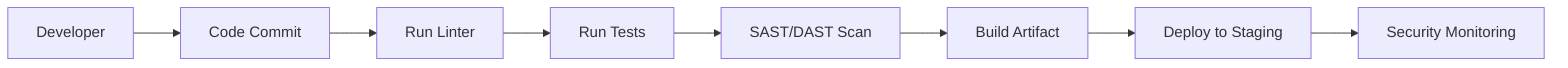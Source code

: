 graph LR
Dev[Developer] --> Commit[Code Commit]
Commit --> Lint[Run Linter]
Lint --> Test[Run Tests]
Test --> Scan[SAST/DAST Scan]
Scan --> Build[Build Artifact]
Build --> Deploy[Deploy to Staging]
Deploy --> Monitor[Security Monitoring]